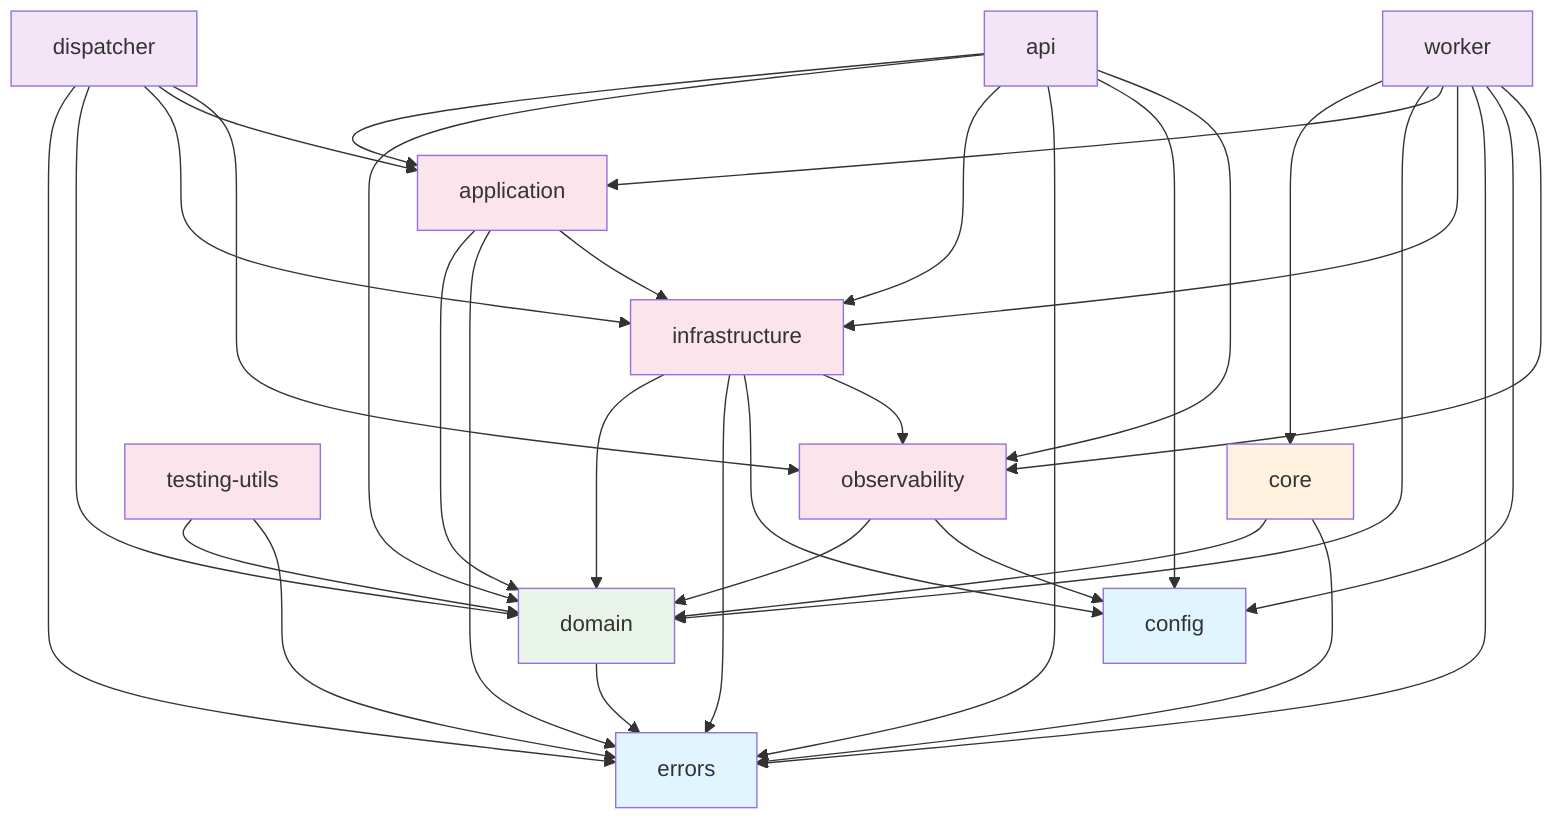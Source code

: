 graph TD
  core --> domain
  core --> errors
  dispatcher --> errors
  dispatcher --> domain
  dispatcher --> infrastructure
  dispatcher --> application
  dispatcher --> observability
  observability --> domain
  observability --> config
  testing-utils --> domain
  testing-utils --> errors
  api --> application
  api --> domain
  api --> infrastructure
  api --> errors
  api --> config
  api --> observability
  application --> domain
  application --> errors
  application --> infrastructure
  worker --> core
  worker --> domain
  worker --> application
  worker --> infrastructure
  worker --> errors
  worker --> config
  worker --> observability
  infrastructure --> domain
  infrastructure --> errors
  infrastructure --> config
  infrastructure --> observability
  domain --> errors

  classDef layer0 fill:#e1f5fe
  classDef layer1 fill:#e8f5e8
  classDef layer2 fill:#fff3e0
  classDef layer3 fill:#fce4ec
  classDef layer4 fill:#f3e5f5
  class errors layer0
  class config layer0
  class domain layer1
  class core layer2
  class application layer3
  class infrastructure layer3
  class observability layer3
  class testing-utils layer3
  class dispatcher layer4
  class worker layer4
  class api layer4